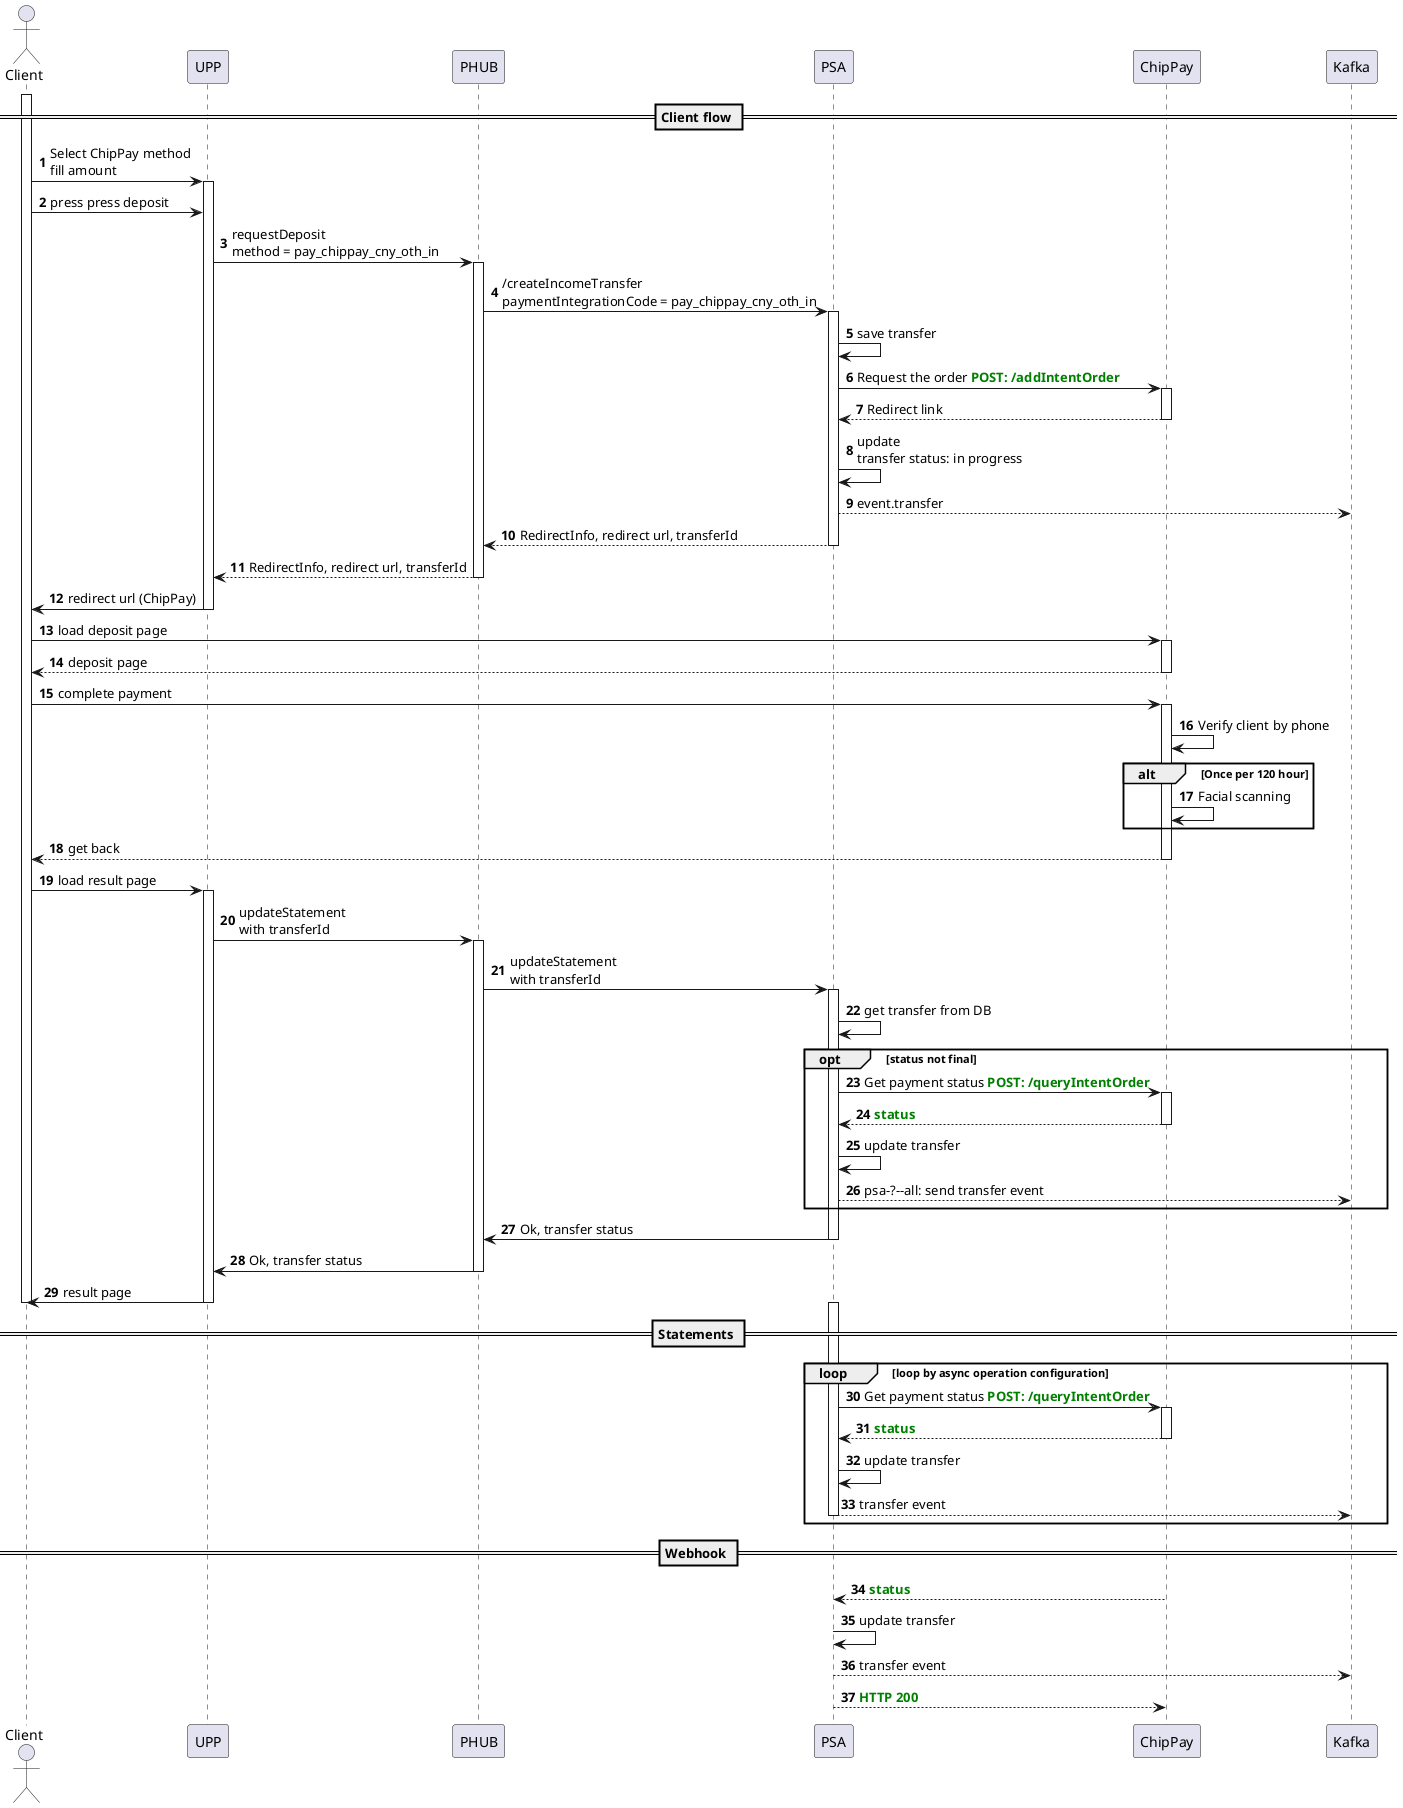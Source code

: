 @startuml
autonumber

actor Client

== Client flow ==
activate Client
Client -> UPP ++: Select ChipPay method\nfill amount

Client -> UPP : press press deposit
UPP -> PHUB ++: requestDeposit\nmethod = pay_chippay_cny_oth_in
PHUB -> PSA ++: /createIncomeTransfer\npaymentIntegrationCode = pay_chippay_cny_oth_in
PSA -> PSA: save transfer

PSA -> ChipPay ++: Request the order <b><font color=green>POST: /addIntentOrder 

ChipPay --> PSA --: Redirect link

PSA -> PSA : update \ntransfer status: in progress
PSA --> Kafka : event.transfer

PSA --> PHUB --: RedirectInfo, redirect url, transferId
PHUB --> UPP --: RedirectInfo, redirect url, transferId
UPP -> Client --: redirect url (ChipPay)

Client -> ChipPay ++: load deposit page
ChipPay --> Client --: deposit page

Client -> ChipPay ++: complete payment

ChipPay -> ChipPay : Verify client by phone

alt Once per 120 hour
ChipPay -> ChipPay : Facial scanning
end

ChipPay --> Client --: get back

Client -> UPP ++: load result page
UPP -> PHUB ++: updateStatement\nwith transferId
PHUB -> PSA ++: updateStatement\nwith transferId
PSA -> PSA: get transfer from DB
opt status not final
    PSA -> ChipPay ++: Get payment status <b><font color=green>POST: /queryIntentOrder
    ChipPay --> PSA --: <b><font color=green>status
    PSA -> PSA: update transfer
    PSA --> Kafka: psa-?--all: send transfer event
end opt
PSA -> PHUB --: Ok, transfer status
PHUB -> UPP --: Ok, transfer status
UPP -> Client --: result page
deactivate Client

== Statements ==
    activate PSA
    loop loop by async operation configuration
    PSA -> ChipPay ++: Get payment status <b><font color=green>POST: /queryIntentOrder
    ChipPay --> PSA --: <b><font color=green>status
    PSA -> PSA: update transfer
    PSA --> Kafka: transfer event
    deactivate PSA
end loop

== Webhook ==
activate ChipPay
ChipPay --> PSA --: <b><font color=green>status
PSA -> PSA: update transfer
PSA --> Kafka: transfer event
PSA --> ChipPay--: <b><font color=green>HTTP 200
deactivate ChipPay

@enduml 